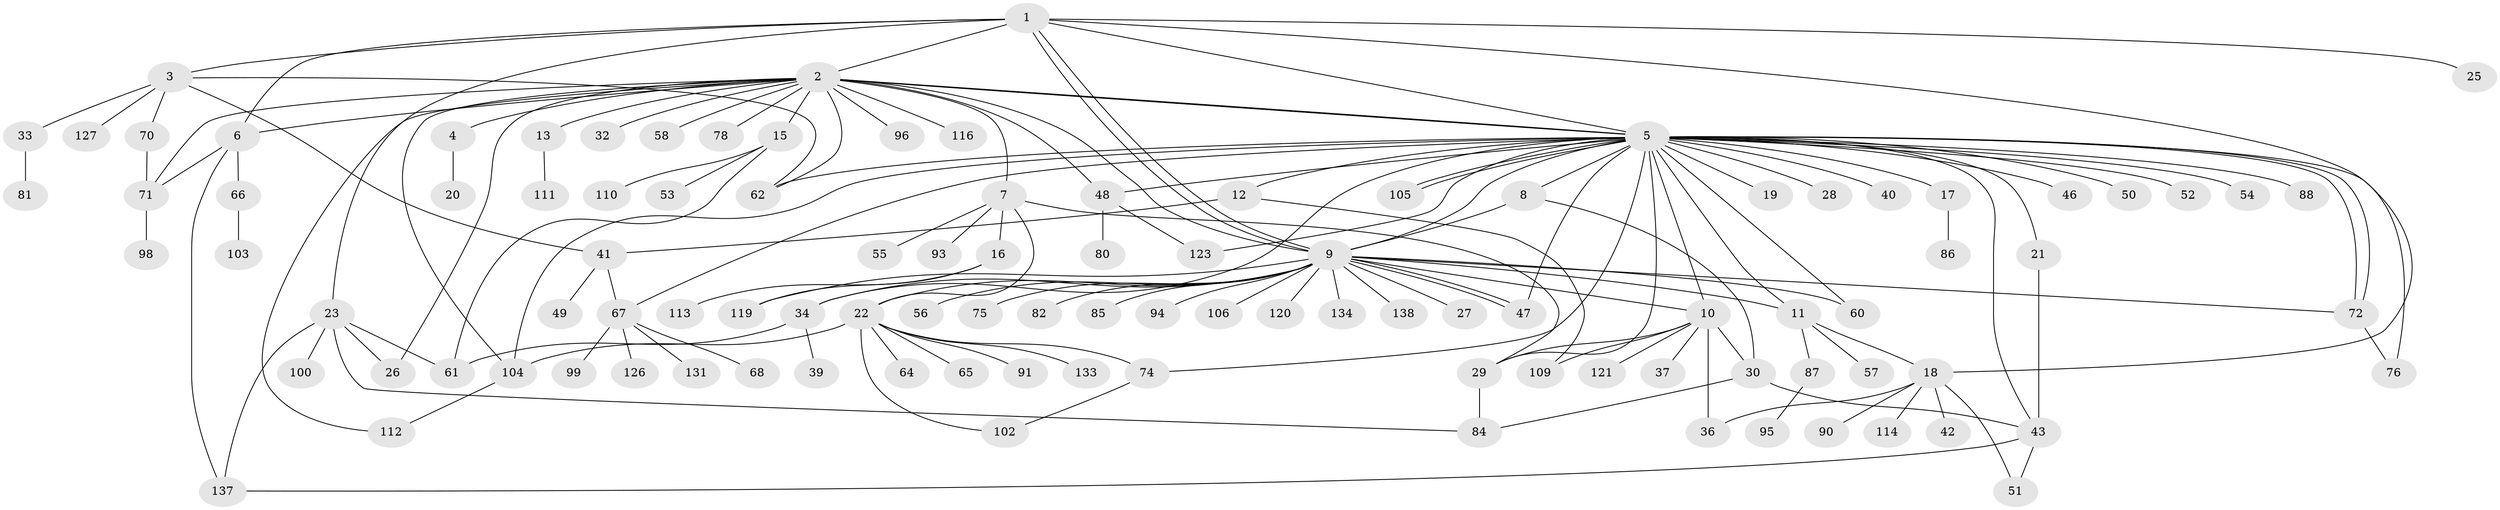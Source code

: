 // original degree distribution, {11: 0.007246376811594203, 19: 0.007246376811594203, 5: 0.057971014492753624, 3: 0.15942028985507245, 36: 0.007246376811594203, 6: 0.021739130434782608, 7: 0.007246376811594203, 25: 0.007246376811594203, 8: 0.007246376811594203, 2: 0.16666666666666666, 1: 0.5, 4: 0.043478260869565216, 9: 0.007246376811594203}
// Generated by graph-tools (version 1.1) at 2025/41/03/06/25 10:41:49]
// undirected, 106 vertices, 153 edges
graph export_dot {
graph [start="1"]
  node [color=gray90,style=filled];
  1 [super="+14"];
  2 [super="+89"];
  3 [super="+45"];
  4 [super="+92"];
  5 [super="+31"];
  6 [super="+35"];
  7 [super="+83"];
  8;
  9 [super="+118"];
  10;
  11 [super="+122"];
  12 [super="+128"];
  13;
  15 [super="+38"];
  16;
  17 [super="+69"];
  18 [super="+132"];
  19 [super="+101"];
  20;
  21;
  22 [super="+24"];
  23 [super="+135"];
  25;
  26 [super="+44"];
  27;
  28;
  29 [super="+108"];
  30;
  32;
  33 [super="+59"];
  34 [super="+73"];
  36;
  37;
  39;
  40;
  41 [super="+97"];
  42;
  43 [super="+107"];
  46;
  47;
  48 [super="+136"];
  49;
  50;
  51 [super="+79"];
  52;
  53;
  54;
  55 [super="+63"];
  56;
  57;
  58;
  60;
  61 [super="+129"];
  62;
  64;
  65;
  66;
  67 [super="+117"];
  68;
  70;
  71 [super="+77"];
  72 [super="+130"];
  74 [super="+124"];
  75;
  76;
  78;
  80;
  81;
  82;
  84;
  85;
  86;
  87;
  88;
  90;
  91;
  93;
  94;
  95;
  96;
  98;
  99;
  100;
  102;
  103;
  104 [super="+115"];
  105;
  106;
  109;
  110;
  111;
  112 [super="+125"];
  113;
  114;
  116;
  119;
  120;
  121;
  123;
  126;
  127;
  131;
  133;
  134;
  137;
  138;
  1 -- 2 [weight=2];
  1 -- 3;
  1 -- 5;
  1 -- 6;
  1 -- 9;
  1 -- 9;
  1 -- 23;
  1 -- 25;
  1 -- 18;
  2 -- 4;
  2 -- 5 [weight=2];
  2 -- 5;
  2 -- 6;
  2 -- 7;
  2 -- 13;
  2 -- 15;
  2 -- 26;
  2 -- 32;
  2 -- 48;
  2 -- 58;
  2 -- 62;
  2 -- 78;
  2 -- 96;
  2 -- 116;
  2 -- 104;
  2 -- 9;
  2 -- 112;
  2 -- 71;
  3 -- 33;
  3 -- 70;
  3 -- 127;
  3 -- 41;
  3 -- 62;
  4 -- 20;
  5 -- 8;
  5 -- 9;
  5 -- 10;
  5 -- 11;
  5 -- 12;
  5 -- 17 [weight=2];
  5 -- 19;
  5 -- 21;
  5 -- 28;
  5 -- 29;
  5 -- 34;
  5 -- 40;
  5 -- 43;
  5 -- 46;
  5 -- 47;
  5 -- 48;
  5 -- 50;
  5 -- 52;
  5 -- 54;
  5 -- 60;
  5 -- 62;
  5 -- 67;
  5 -- 72;
  5 -- 72;
  5 -- 74;
  5 -- 76;
  5 -- 88;
  5 -- 105;
  5 -- 105;
  5 -- 123;
  5 -- 104;
  6 -- 66;
  6 -- 71;
  6 -- 137;
  7 -- 16;
  7 -- 22;
  7 -- 29;
  7 -- 55;
  7 -- 93;
  8 -- 9;
  8 -- 30;
  9 -- 10;
  9 -- 11;
  9 -- 22;
  9 -- 27;
  9 -- 34;
  9 -- 47;
  9 -- 47;
  9 -- 56;
  9 -- 60;
  9 -- 75;
  9 -- 82;
  9 -- 85;
  9 -- 94;
  9 -- 106;
  9 -- 119;
  9 -- 120;
  9 -- 134;
  9 -- 138;
  9 -- 72;
  10 -- 29;
  10 -- 30;
  10 -- 36;
  10 -- 37;
  10 -- 109;
  10 -- 121;
  11 -- 18;
  11 -- 57;
  11 -- 87;
  12 -- 41;
  12 -- 109;
  13 -- 111;
  15 -- 61;
  15 -- 110;
  15 -- 53;
  16 -- 113;
  16 -- 119;
  17 -- 86;
  18 -- 36;
  18 -- 42;
  18 -- 90;
  18 -- 114;
  18 -- 51;
  21 -- 43;
  22 -- 64;
  22 -- 65;
  22 -- 74 [weight=2];
  22 -- 104;
  22 -- 133;
  22 -- 102;
  22 -- 91;
  23 -- 61;
  23 -- 100;
  23 -- 137;
  23 -- 26;
  23 -- 84;
  29 -- 84;
  30 -- 84;
  30 -- 43;
  33 -- 81;
  34 -- 39;
  34 -- 61;
  41 -- 49;
  41 -- 67;
  43 -- 51;
  43 -- 137;
  48 -- 80;
  48 -- 123;
  66 -- 103;
  67 -- 68;
  67 -- 99;
  67 -- 131;
  67 -- 126;
  70 -- 71;
  71 -- 98;
  72 -- 76;
  74 -- 102;
  87 -- 95;
  104 -- 112;
}
